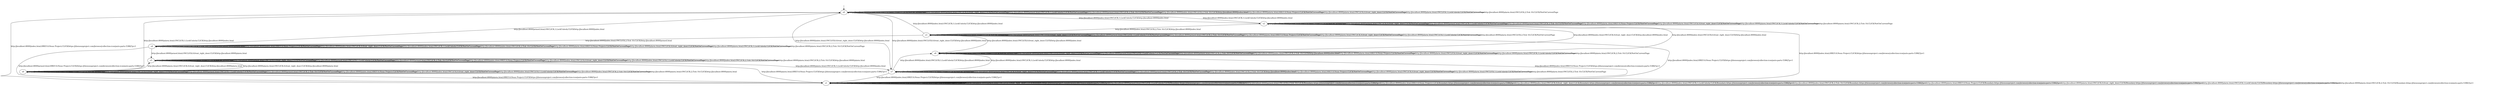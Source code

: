 digraph LM_orig_withSL {
s0 [label="s0"];
s1 [label="s1"];
s2 [label="s2"];
s3 [label="s3"];
s4 [label="s4"];
s5 [label="s5"];
s6 [label="s6"];
s7 [label="s7"];
s8 [label="s8"];
s0 -> s0  [label="http:||localhost:8000|armed.html;HREF;0;Noun Project;CLICK/NotOnCurrentPage"];
s0 -> s0  [label="http:||localhost:8000|armed.html;ONCLICK;0;front_right_door;CLICK/NotOnCurrentPage"];
s0 -> s0  [label="http:||localhost:8000|armed.html;ONCLICK;1;LockUnlock;CLICK/NotOnCurrentPage"];
s0 -> s0  [label="http:||localhost:8000|armed.html;ONCLICK;2;Tick 10;CLICK/NotOnCurrentPage"];
s0 -> s1  [label="http:||localhost:8000|index.html;HREF;0;Noun Project;CLICK/https:||thenounproject.com|browse|collection-icon|auto-parts-5386|?p=1"];
s0 -> s7  [label="http:||localhost:8000|index.html;ONCLICK;0;front_right_door;CLICK/http:||localhost:8000|index.html"];
s0 -> s2  [label="http:||localhost:8000|index.html;ONCLICK;1;LockUnlock;CLICK/http:||localhost:8000|index.html"];
s0 -> s0  [label="http:||localhost:8000|index.html;ONCLICK;2;Tick 10;CLICK/http:||localhost:8000|index.html"];
s0 -> s0  [label="http:||localhost:8000|alarm.html;HREF;0;Noun Project;CLICK/NotOnCurrentPage"];
s0 -> s0  [label="http:||localhost:8000|alarm.html;ONCLICK;0;front_right_door;CLICK/NotOnCurrentPage"];
s0 -> s0  [label="http:||localhost:8000|alarm.html;ONCLICK;1;LockUnlock;CLICK/NotOnCurrentPage"];
s0 -> s0  [label="http:||localhost:8000|alarm.html;ONCLICK;2;Tick 10;CLICK/NotOnCurrentPage"];
s1 -> s1  [label="http:||localhost:8000|armed.html;HREF;0;Noun Project;CLICK/Boundary-https:||thenounproject.com|browse|collection-icon|auto-parts-5386|?p=1"];
s1 -> s1  [label="http:||localhost:8000|armed.html;ONCLICK;0;front_right_door;CLICK/Boundary-https:||thenounproject.com|browse|collection-icon|auto-parts-5386|?p=1"];
s1 -> s1  [label="http:||localhost:8000|armed.html;ONCLICK;1;LockUnlock;CLICK/Boundary-https:||thenounproject.com|browse|collection-icon|auto-parts-5386|?p=1"];
s1 -> s1  [label="http:||localhost:8000|armed.html;ONCLICK;2;Tick 10;CLICK/Boundary-https:||thenounproject.com|browse|collection-icon|auto-parts-5386|?p=1"];
s1 -> s1  [label="http:||localhost:8000|index.html;HREF;0;Noun Project;CLICK/Boundary-https:||thenounproject.com|browse|collection-icon|auto-parts-5386|?p=1"];
s1 -> s1  [label="http:||localhost:8000|index.html;ONCLICK;0;front_right_door;CLICK/Boundary-https:||thenounproject.com|browse|collection-icon|auto-parts-5386|?p=1"];
s1 -> s1  [label="http:||localhost:8000|index.html;ONCLICK;1;LockUnlock;CLICK/Boundary-https:||thenounproject.com|browse|collection-icon|auto-parts-5386|?p=1"];
s1 -> s1  [label="http:||localhost:8000|index.html;ONCLICK;2;Tick 10;CLICK/Boundary-https:||thenounproject.com|browse|collection-icon|auto-parts-5386|?p=1"];
s1 -> s1  [label="http:||localhost:8000|alarm.html;HREF;0;Noun Project;CLICK/Boundary-https:||thenounproject.com|browse|collection-icon|auto-parts-5386|?p=1"];
s1 -> s1  [label="http:||localhost:8000|alarm.html;ONCLICK;0;front_right_door;CLICK/Boundary-https:||thenounproject.com|browse|collection-icon|auto-parts-5386|?p=1"];
s1 -> s1  [label="http:||localhost:8000|alarm.html;ONCLICK;1;LockUnlock;CLICK/Boundary-https:||thenounproject.com|browse|collection-icon|auto-parts-5386|?p=1"];
s1 -> s1  [label="http:||localhost:8000|alarm.html;ONCLICK;2;Tick 10;CLICK/Boundary-https:||thenounproject.com|browse|collection-icon|auto-parts-5386|?p=1"];
s2 -> s2  [label="http:||localhost:8000|armed.html;HREF;0;Noun Project;CLICK/NotOnCurrentPage"];
s2 -> s2  [label="http:||localhost:8000|armed.html;ONCLICK;0;front_right_door;CLICK/NotOnCurrentPage"];
s2 -> s2  [label="http:||localhost:8000|armed.html;ONCLICK;1;LockUnlock;CLICK/NotOnCurrentPage"];
s2 -> s2  [label="http:||localhost:8000|armed.html;ONCLICK;2;Tick 10;CLICK/NotOnCurrentPage"];
s2 -> s1  [label="http:||localhost:8000|index.html;HREF;0;Noun Project;CLICK/https:||thenounproject.com|browse|collection-icon|auto-parts-5386|?p=1"];
s2 -> s8  [label="http:||localhost:8000|index.html;ONCLICK;0;front_right_door;CLICK/http:||localhost:8000|index.html"];
s2 -> s0  [label="http:||localhost:8000|index.html;ONCLICK;1;LockUnlock;CLICK/http:||localhost:8000|index.html"];
s2 -> s3  [label="http:||localhost:8000|index.html;ONCLICK;2;Tick 10;CLICK/http:||localhost:8000|index.html"];
s2 -> s2  [label="http:||localhost:8000|alarm.html;HREF;0;Noun Project;CLICK/NotOnCurrentPage"];
s2 -> s2  [label="http:||localhost:8000|alarm.html;ONCLICK;0;front_right_door;CLICK/NotOnCurrentPage"];
s2 -> s2  [label="http:||localhost:8000|alarm.html;ONCLICK;1;LockUnlock;CLICK/NotOnCurrentPage"];
s2 -> s2  [label="http:||localhost:8000|alarm.html;ONCLICK;2;Tick 10;CLICK/NotOnCurrentPage"];
s3 -> s3  [label="http:||localhost:8000|armed.html;HREF;0;Noun Project;CLICK/NotOnCurrentPage"];
s3 -> s3  [label="http:||localhost:8000|armed.html;ONCLICK;0;front_right_door;CLICK/NotOnCurrentPage"];
s3 -> s3  [label="http:||localhost:8000|armed.html;ONCLICK;1;LockUnlock;CLICK/NotOnCurrentPage"];
s3 -> s3  [label="http:||localhost:8000|armed.html;ONCLICK;2;Tick 10;CLICK/NotOnCurrentPage"];
s3 -> s1  [label="http:||localhost:8000|index.html;HREF;0;Noun Project;CLICK/https:||thenounproject.com|browse|collection-icon|auto-parts-5386|?p=1"];
s3 -> s8  [label="http:||localhost:8000|index.html;ONCLICK;0;front_right_door;CLICK/http:||localhost:8000|index.html"];
s3 -> s0  [label="http:||localhost:8000|index.html;ONCLICK;1;LockUnlock;CLICK/http:||localhost:8000|index.html"];
s3 -> s4  [label="http:||localhost:8000|index.html;ONCLICK;2;Tick 10;CLICK/http:||localhost:8000|armed.html"];
s3 -> s3  [label="http:||localhost:8000|alarm.html;HREF;0;Noun Project;CLICK/NotOnCurrentPage"];
s3 -> s3  [label="http:||localhost:8000|alarm.html;ONCLICK;0;front_right_door;CLICK/NotOnCurrentPage"];
s3 -> s3  [label="http:||localhost:8000|alarm.html;ONCLICK;1;LockUnlock;CLICK/NotOnCurrentPage"];
s3 -> s3  [label="http:||localhost:8000|alarm.html;ONCLICK;2;Tick 10;CLICK/NotOnCurrentPage"];
s4 -> s1  [label="http:||localhost:8000|armed.html;HREF;0;Noun Project;CLICK/https:||thenounproject.com|browse|collection-icon|auto-parts-5386|?p=1"];
s4 -> s5  [label="http:||localhost:8000|armed.html;ONCLICK;0;front_right_door;CLICK/http:||localhost:8000|alarm.html"];
s4 -> s0  [label="http:||localhost:8000|armed.html;ONCLICK;1;LockUnlock;CLICK/http:||localhost:8000|index.html"];
s4 -> s4  [label="http:||localhost:8000|armed.html;ONCLICK;2;Tick 10;CLICK/http:||localhost:8000|armed.html"];
s4 -> s4  [label="http:||localhost:8000|index.html;HREF;0;Noun Project;CLICK/NotOnCurrentPage"];
s4 -> s4  [label="http:||localhost:8000|index.html;ONCLICK;0;front_right_door;CLICK/NotOnCurrentPage"];
s4 -> s4  [label="http:||localhost:8000|index.html;ONCLICK;1;LockUnlock;CLICK/NotOnCurrentPage"];
s4 -> s4  [label="http:||localhost:8000|index.html;ONCLICK;2;Tick 10;CLICK/NotOnCurrentPage"];
s4 -> s4  [label="http:||localhost:8000|alarm.html;HREF;0;Noun Project;CLICK/NotOnCurrentPage"];
s4 -> s4  [label="http:||localhost:8000|alarm.html;ONCLICK;0;front_right_door;CLICK/NotOnCurrentPage"];
s4 -> s4  [label="http:||localhost:8000|alarm.html;ONCLICK;1;LockUnlock;CLICK/NotOnCurrentPage"];
s4 -> s4  [label="http:||localhost:8000|alarm.html;ONCLICK;2;Tick 10;CLICK/NotOnCurrentPage"];
s5 -> s5  [label="http:||localhost:8000|armed.html;HREF;0;Noun Project;CLICK/NotOnCurrentPage"];
s5 -> s5  [label="http:||localhost:8000|armed.html;ONCLICK;0;front_right_door;CLICK/NotOnCurrentPage"];
s5 -> s5  [label="http:||localhost:8000|armed.html;ONCLICK;1;LockUnlock;CLICK/NotOnCurrentPage"];
s5 -> s5  [label="http:||localhost:8000|armed.html;ONCLICK;2;Tick 10;CLICK/NotOnCurrentPage"];
s5 -> s5  [label="http:||localhost:8000|index.html;HREF;0;Noun Project;CLICK/NotOnCurrentPage"];
s5 -> s5  [label="http:||localhost:8000|index.html;ONCLICK;0;front_right_door;CLICK/NotOnCurrentPage"];
s5 -> s5  [label="http:||localhost:8000|index.html;ONCLICK;1;LockUnlock;CLICK/NotOnCurrentPage"];
s5 -> s5  [label="http:||localhost:8000|index.html;ONCLICK;2;Tick 10;CLICK/NotOnCurrentPage"];
s5 -> s1  [label="http:||localhost:8000|alarm.html;HREF;0;Noun Project;CLICK/https:||thenounproject.com|browse|collection-icon|auto-parts-5386|?p=1"];
s5 -> s6  [label="http:||localhost:8000|alarm.html;ONCLICK;0;front_right_door;CLICK/http:||localhost:8000|alarm.html"];
s5 -> s7  [label="http:||localhost:8000|alarm.html;ONCLICK;1;LockUnlock;CLICK/http:||localhost:8000|index.html"];
s5 -> s5  [label="http:||localhost:8000|alarm.html;ONCLICK;2;Tick 10;CLICK/http:||localhost:8000|alarm.html"];
s6 -> s6  [label="http:||localhost:8000|armed.html;HREF;0;Noun Project;CLICK/NotOnCurrentPage"];
s6 -> s6  [label="http:||localhost:8000|armed.html;ONCLICK;0;front_right_door;CLICK/NotOnCurrentPage"];
s6 -> s6  [label="http:||localhost:8000|armed.html;ONCLICK;1;LockUnlock;CLICK/NotOnCurrentPage"];
s6 -> s6  [label="http:||localhost:8000|armed.html;ONCLICK;2;Tick 10;CLICK/NotOnCurrentPage"];
s6 -> s6  [label="http:||localhost:8000|index.html;HREF;0;Noun Project;CLICK/NotOnCurrentPage"];
s6 -> s6  [label="http:||localhost:8000|index.html;ONCLICK;0;front_right_door;CLICK/NotOnCurrentPage"];
s6 -> s6  [label="http:||localhost:8000|index.html;ONCLICK;1;LockUnlock;CLICK/NotOnCurrentPage"];
s6 -> s6  [label="http:||localhost:8000|index.html;ONCLICK;2;Tick 10;CLICK/NotOnCurrentPage"];
s6 -> s1  [label="http:||localhost:8000|alarm.html;HREF;0;Noun Project;CLICK/https:||thenounproject.com|browse|collection-icon|auto-parts-5386|?p=1"];
s6 -> s5  [label="http:||localhost:8000|alarm.html;ONCLICK;0;front_right_door;CLICK/http:||localhost:8000|alarm.html"];
s6 -> s0  [label="http:||localhost:8000|alarm.html;ONCLICK;1;LockUnlock;CLICK/http:||localhost:8000|index.html"];
s6 -> s6  [label="http:||localhost:8000|alarm.html;ONCLICK;2;Tick 10;CLICK/http:||localhost:8000|alarm.html"];
s7 -> s7  [label="http:||localhost:8000|armed.html;HREF;0;Noun Project;CLICK/NotOnCurrentPage"];
s7 -> s7  [label="http:||localhost:8000|armed.html;ONCLICK;0;front_right_door;CLICK/NotOnCurrentPage"];
s7 -> s7  [label="http:||localhost:8000|armed.html;ONCLICK;1;LockUnlock;CLICK/NotOnCurrentPage"];
s7 -> s7  [label="http:||localhost:8000|armed.html;ONCLICK;2;Tick 10;CLICK/NotOnCurrentPage"];
s7 -> s1  [label="http:||localhost:8000|index.html;HREF;0;Noun Project;CLICK/https:||thenounproject.com|browse|collection-icon|auto-parts-5386|?p=1"];
s7 -> s0  [label="http:||localhost:8000|index.html;ONCLICK;0;front_right_door;CLICK/http:||localhost:8000|index.html"];
s7 -> s8  [label="http:||localhost:8000|index.html;ONCLICK;1;LockUnlock;CLICK/http:||localhost:8000|index.html"];
s7 -> s7  [label="http:||localhost:8000|index.html;ONCLICK;2;Tick 10;CLICK/http:||localhost:8000|index.html"];
s7 -> s7  [label="http:||localhost:8000|alarm.html;HREF;0;Noun Project;CLICK/NotOnCurrentPage"];
s7 -> s7  [label="http:||localhost:8000|alarm.html;ONCLICK;0;front_right_door;CLICK/NotOnCurrentPage"];
s7 -> s7  [label="http:||localhost:8000|alarm.html;ONCLICK;1;LockUnlock;CLICK/NotOnCurrentPage"];
s7 -> s7  [label="http:||localhost:8000|alarm.html;ONCLICK;2;Tick 10;CLICK/NotOnCurrentPage"];
s8 -> s8  [label="http:||localhost:8000|armed.html;HREF;0;Noun Project;CLICK/NotOnCurrentPage"];
s8 -> s8  [label="http:||localhost:8000|armed.html;ONCLICK;0;front_right_door;CLICK/NotOnCurrentPage"];
s8 -> s8  [label="http:||localhost:8000|armed.html;ONCLICK;1;LockUnlock;CLICK/NotOnCurrentPage"];
s8 -> s8  [label="http:||localhost:8000|armed.html;ONCLICK;2;Tick 10;CLICK/NotOnCurrentPage"];
s8 -> s1  [label="http:||localhost:8000|index.html;HREF;0;Noun Project;CLICK/https:||thenounproject.com|browse|collection-icon|auto-parts-5386|?p=1"];
s8 -> s2  [label="http:||localhost:8000|index.html;ONCLICK;0;front_right_door;CLICK/http:||localhost:8000|index.html"];
s8 -> s7  [label="http:||localhost:8000|index.html;ONCLICK;1;LockUnlock;CLICK/http:||localhost:8000|index.html"];
s8 -> s8  [label="http:||localhost:8000|index.html;ONCLICK;2;Tick 10;CLICK/http:||localhost:8000|index.html"];
s8 -> s8  [label="http:||localhost:8000|alarm.html;HREF;0;Noun Project;CLICK/NotOnCurrentPage"];
s8 -> s8  [label="http:||localhost:8000|alarm.html;ONCLICK;0;front_right_door;CLICK/NotOnCurrentPage"];
s8 -> s8  [label="http:||localhost:8000|alarm.html;ONCLICK;1;LockUnlock;CLICK/NotOnCurrentPage"];
s8 -> s8  [label="http:||localhost:8000|alarm.html;ONCLICK;2;Tick 10;CLICK/NotOnCurrentPage"];
__start0 [label="", shape=none];
__start0 -> s0  [label=""];
}
